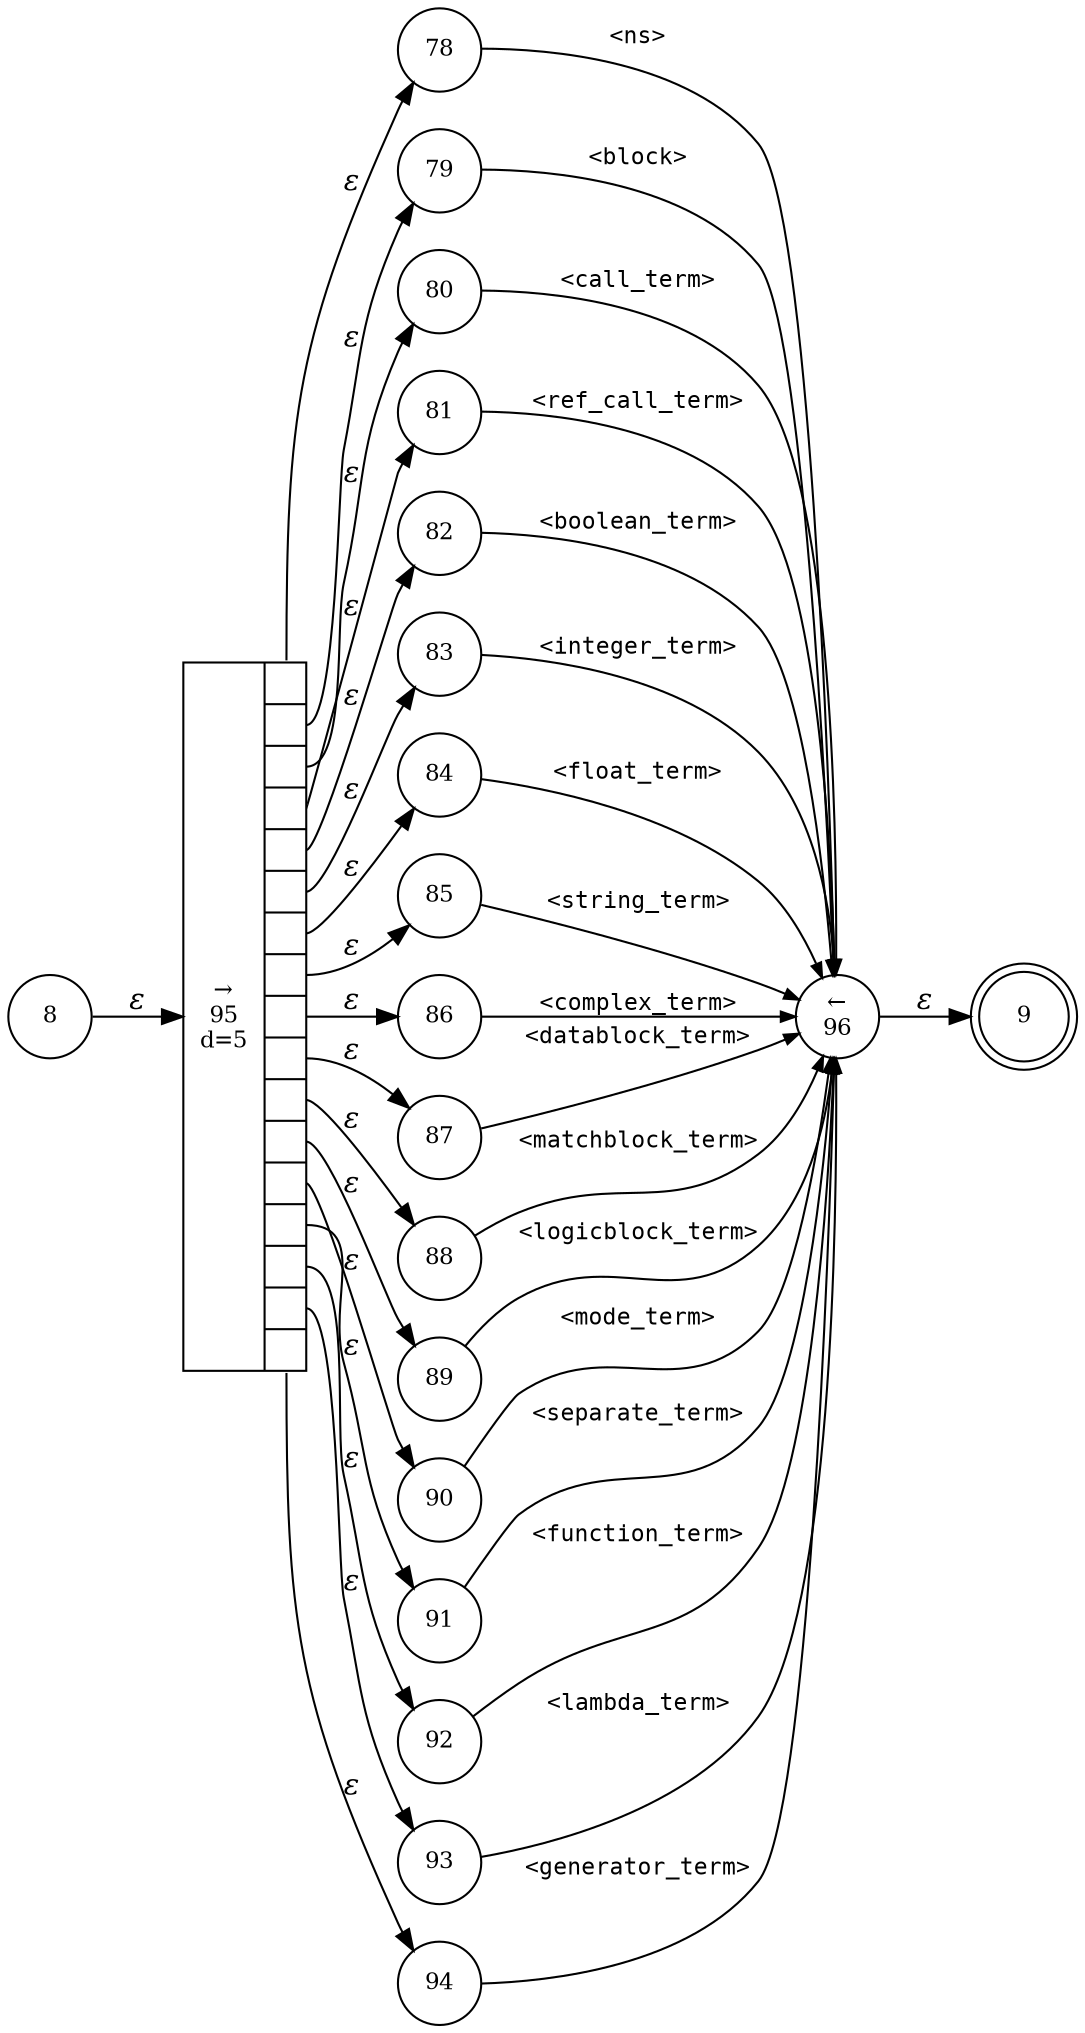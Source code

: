 digraph ATN {
rankdir=LR;
s9[fontsize=11, label="9", shape=doublecircle, fixedsize=true, width=.6];
s96[fontsize=11,label="&larr;\n96", shape=circle, fixedsize=true, width=.55, peripheries=1];
s8[fontsize=11,label="8", shape=circle, fixedsize=true, width=.55, peripheries=1];
s78[fontsize=11,label="78", shape=circle, fixedsize=true, width=.55, peripheries=1];
s79[fontsize=11,label="79", shape=circle, fixedsize=true, width=.55, peripheries=1];
s80[fontsize=11,label="80", shape=circle, fixedsize=true, width=.55, peripheries=1];
s81[fontsize=11,label="81", shape=circle, fixedsize=true, width=.55, peripheries=1];
s82[fontsize=11,label="82", shape=circle, fixedsize=true, width=.55, peripheries=1];
s83[fontsize=11,label="83", shape=circle, fixedsize=true, width=.55, peripheries=1];
s84[fontsize=11,label="84", shape=circle, fixedsize=true, width=.55, peripheries=1];
s85[fontsize=11,label="85", shape=circle, fixedsize=true, width=.55, peripheries=1];
s86[fontsize=11,label="86", shape=circle, fixedsize=true, width=.55, peripheries=1];
s87[fontsize=11,label="87", shape=circle, fixedsize=true, width=.55, peripheries=1];
s88[fontsize=11,label="88", shape=circle, fixedsize=true, width=.55, peripheries=1];
s89[fontsize=11,label="89", shape=circle, fixedsize=true, width=.55, peripheries=1];
s90[fontsize=11,label="90", shape=circle, fixedsize=true, width=.55, peripheries=1];
s91[fontsize=11,label="91", shape=circle, fixedsize=true, width=.55, peripheries=1];
s92[fontsize=11,label="92", shape=circle, fixedsize=true, width=.55, peripheries=1];
s93[fontsize=11,label="93", shape=circle, fixedsize=true, width=.55, peripheries=1];
s94[fontsize=11,label="94", shape=circle, fixedsize=true, width=.55, peripheries=1];
s95[fontsize=11,label="{&rarr;\n95\nd=5|{<p0>|<p1>|<p2>|<p3>|<p4>|<p5>|<p6>|<p7>|<p8>|<p9>|<p10>|<p11>|<p12>|<p13>|<p14>|<p15>|<p16>}}", shape=record, fixedsize=false, peripheries=1];
s8 -> s95 [fontname="Times-Italic", label="&epsilon;"];
s95:p0 -> s78 [fontname="Times-Italic", label="&epsilon;"];
s95:p1 -> s79 [fontname="Times-Italic", label="&epsilon;"];
s95:p2 -> s80 [fontname="Times-Italic", label="&epsilon;"];
s95:p3 -> s81 [fontname="Times-Italic", label="&epsilon;"];
s95:p4 -> s82 [fontname="Times-Italic", label="&epsilon;"];
s95:p5 -> s83 [fontname="Times-Italic", label="&epsilon;"];
s95:p6 -> s84 [fontname="Times-Italic", label="&epsilon;"];
s95:p7 -> s85 [fontname="Times-Italic", label="&epsilon;"];
s95:p8 -> s86 [fontname="Times-Italic", label="&epsilon;"];
s95:p9 -> s87 [fontname="Times-Italic", label="&epsilon;"];
s95:p10 -> s88 [fontname="Times-Italic", label="&epsilon;"];
s95:p11 -> s89 [fontname="Times-Italic", label="&epsilon;"];
s95:p12 -> s90 [fontname="Times-Italic", label="&epsilon;"];
s95:p13 -> s91 [fontname="Times-Italic", label="&epsilon;"];
s95:p14 -> s92 [fontname="Times-Italic", label="&epsilon;"];
s95:p15 -> s93 [fontname="Times-Italic", label="&epsilon;"];
s95:p16 -> s94 [fontname="Times-Italic", label="&epsilon;"];
s78 -> s96 [fontsize=11, fontname="Courier", arrowsize=.7, label = "<ns>", arrowhead = normal];
s79 -> s96 [fontsize=11, fontname="Courier", arrowsize=.7, label = "<block>", arrowhead = normal];
s80 -> s96 [fontsize=11, fontname="Courier", arrowsize=.7, label = "<call_term>", arrowhead = normal];
s81 -> s96 [fontsize=11, fontname="Courier", arrowsize=.7, label = "<ref_call_term>", arrowhead = normal];
s82 -> s96 [fontsize=11, fontname="Courier", arrowsize=.7, label = "<boolean_term>", arrowhead = normal];
s83 -> s96 [fontsize=11, fontname="Courier", arrowsize=.7, label = "<integer_term>", arrowhead = normal];
s84 -> s96 [fontsize=11, fontname="Courier", arrowsize=.7, label = "<float_term>", arrowhead = normal];
s85 -> s96 [fontsize=11, fontname="Courier", arrowsize=.7, label = "<string_term>", arrowhead = normal];
s86 -> s96 [fontsize=11, fontname="Courier", arrowsize=.7, label = "<complex_term>", arrowhead = normal];
s87 -> s96 [fontsize=11, fontname="Courier", arrowsize=.7, label = "<datablock_term>", arrowhead = normal];
s88 -> s96 [fontsize=11, fontname="Courier", arrowsize=.7, label = "<matchblock_term>", arrowhead = normal];
s89 -> s96 [fontsize=11, fontname="Courier", arrowsize=.7, label = "<logicblock_term>", arrowhead = normal];
s90 -> s96 [fontsize=11, fontname="Courier", arrowsize=.7, label = "<mode_term>", arrowhead = normal];
s91 -> s96 [fontsize=11, fontname="Courier", arrowsize=.7, label = "<separate_term>", arrowhead = normal];
s92 -> s96 [fontsize=11, fontname="Courier", arrowsize=.7, label = "<function_term>", arrowhead = normal];
s93 -> s96 [fontsize=11, fontname="Courier", arrowsize=.7, label = "<lambda_term>", arrowhead = normal];
s94 -> s96 [fontsize=11, fontname="Courier", arrowsize=.7, label = "<generator_term>", arrowhead = normal];
s96 -> s9 [fontname="Times-Italic", label="&epsilon;"];
}